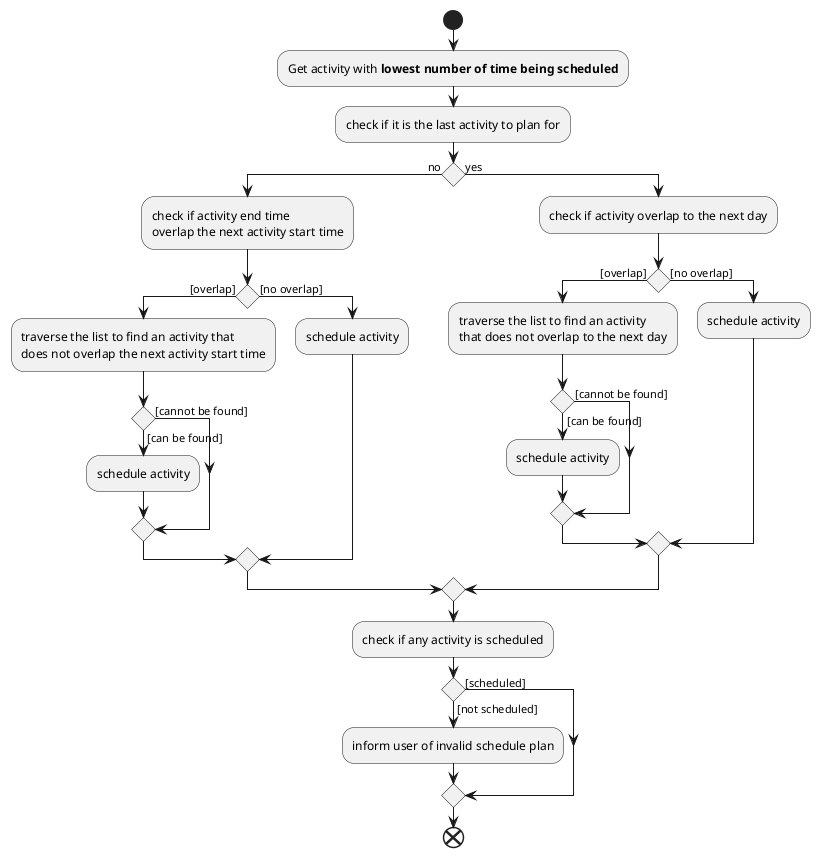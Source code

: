 @startuml
start
:Get activity with **lowest number of time being scheduled**;

:check if it is the last activity to plan for;
    if() then (no)
       :check if activity end time \noverlap the next activity start time;
              if() then ([overlap])
            :traverse the list to find an activity that \ndoes not overlap the next activity start time;
                      if() then ([can be found])
                                      :schedule activity;
                                  else ([cannot be found])
                                  endif
              else([no overlap])
                  :schedule activity;
              endif
    else (yes)
        :check if activity overlap to the next day;
        if() then ([overlap])
            :traverse the list to find an activity \nthat does not overlap to the next day;
                if() then ([can be found])
                                :schedule activity;
                            else ([cannot be found])
                            endif
        else([no overlap])
            :schedule activity;
        endif
    endif;
    :check if any activity is scheduled;
        if() then ([not scheduled])
            :inform user of invalid schedule plan;
        else([scheduled])
        endif
end
@enduml
